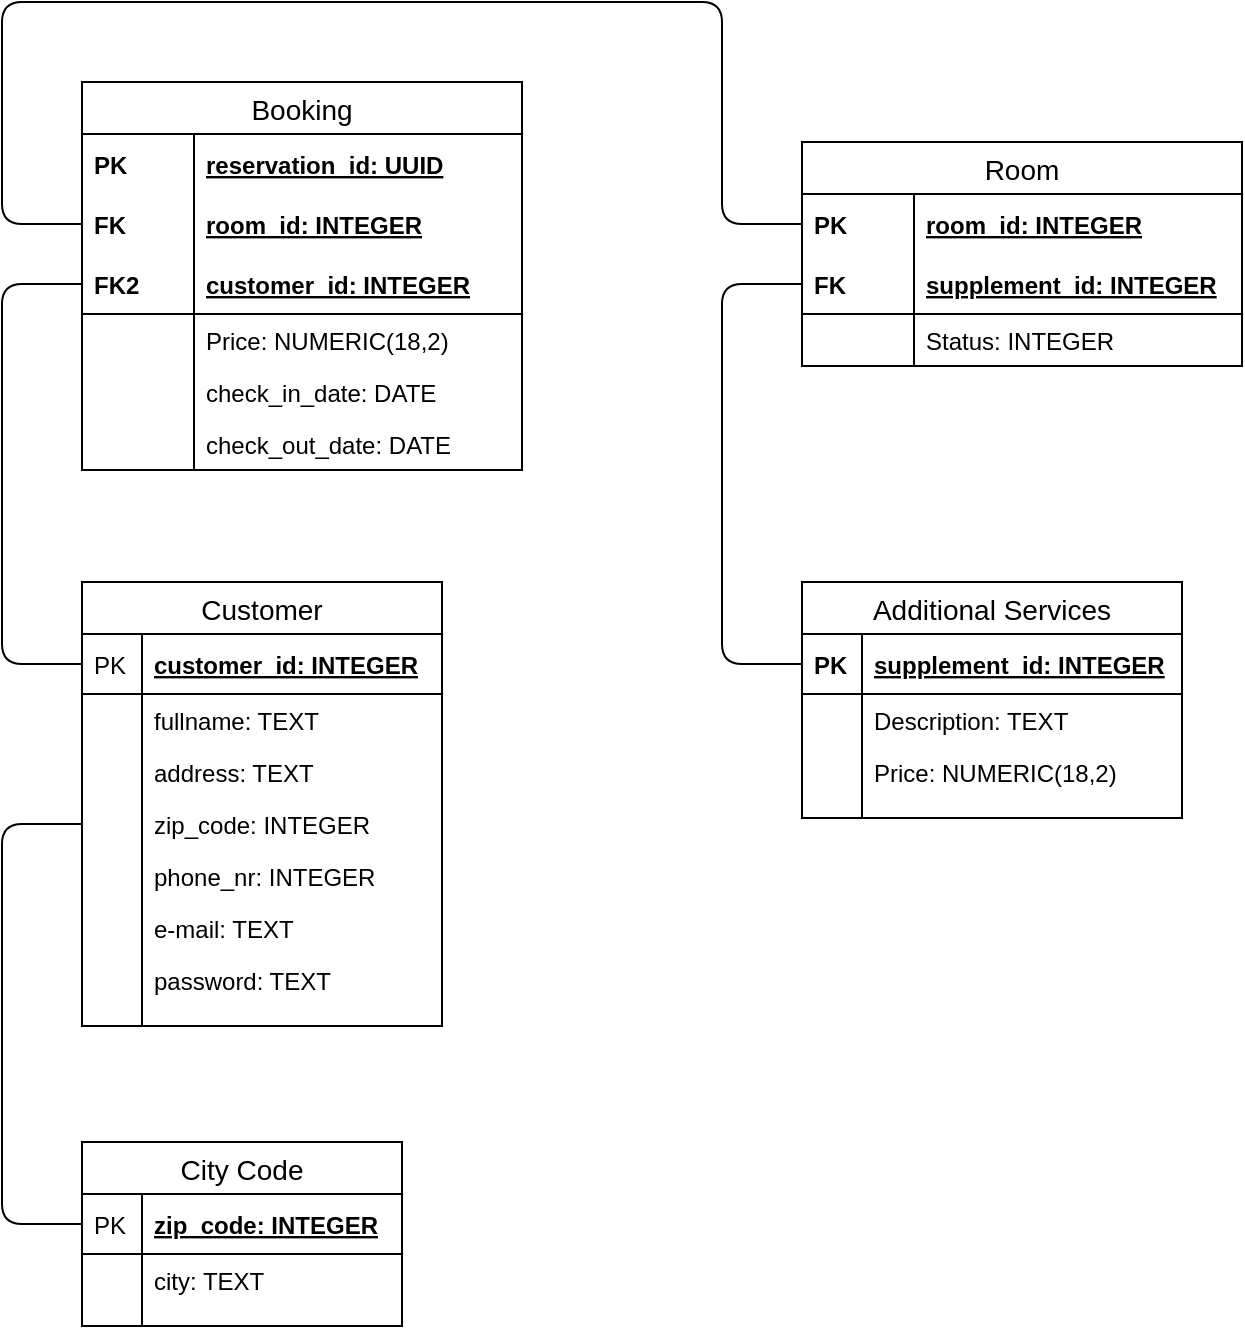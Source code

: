 <mxfile version="13.1.3" type="device"><diagram id="ccUuxILNlvS96HXpuqNf" name="Page-1"><mxGraphModel dx="1040" dy="643" grid="1" gridSize="10" guides="1" tooltips="1" connect="1" arrows="1" fold="1" page="1" pageScale="1" pageWidth="827" pageHeight="1169" math="0" shadow="0"><root><mxCell id="0"/><mxCell id="1" parent="0"/><mxCell id="Q5q3B1kWtD_W7EkZ6vJk-99" value="" style="endArrow=none;html=1;exitX=0;exitY=0.5;exitDx=0;exitDy=0;entryX=0;entryY=0.5;entryDx=0;entryDy=0;" edge="1" parent="1" source="Q5q3B1kWtD_W7EkZ6vJk-58" target="Q5q3B1kWtD_W7EkZ6vJk-78"><mxGeometry width="50" height="50" relative="1" as="geometry"><mxPoint x="100" y="500" as="sourcePoint"/><mxPoint x="90" y="350" as="targetPoint"/><Array as="points"><mxPoint x="90" y="541"/><mxPoint x="90" y="351"/></Array></mxGeometry></mxCell><mxCell id="Q5q3B1kWtD_W7EkZ6vJk-75" value="Booking" style="swimlane;fontStyle=0;childLayout=stackLayout;horizontal=1;startSize=26;horizontalStack=0;resizeParent=1;resizeParentMax=0;resizeLast=0;collapsible=1;marginBottom=0;align=center;fontSize=14;" vertex="1" parent="1"><mxGeometry x="130" y="250" width="220" height="194" as="geometry"/></mxCell><mxCell id="Q5q3B1kWtD_W7EkZ6vJk-76" value="reservation_id: UUID" style="shape=partialRectangle;top=0;left=0;right=0;bottom=0;align=left;verticalAlign=middle;fillColor=none;spacingLeft=60;spacingRight=4;overflow=hidden;rotatable=0;points=[[0,0.5],[1,0.5]];portConstraint=eastwest;dropTarget=0;fontStyle=5;fontSize=12;" vertex="1" parent="Q5q3B1kWtD_W7EkZ6vJk-75"><mxGeometry y="26" width="220" height="30" as="geometry"/></mxCell><mxCell id="Q5q3B1kWtD_W7EkZ6vJk-77" value="PK" style="shape=partialRectangle;fontStyle=1;top=0;left=0;bottom=0;fillColor=none;align=left;verticalAlign=middle;spacingLeft=4;spacingRight=4;overflow=hidden;rotatable=0;points=[];portConstraint=eastwest;part=1;fontSize=12;" vertex="1" connectable="0" parent="Q5q3B1kWtD_W7EkZ6vJk-76"><mxGeometry width="56" height="30" as="geometry"/></mxCell><mxCell id="Q5q3B1kWtD_W7EkZ6vJk-84" value="room_id: INTEGER" style="shape=partialRectangle;top=0;left=0;right=0;bottom=0;align=left;verticalAlign=middle;fillColor=none;spacingLeft=60;spacingRight=4;overflow=hidden;rotatable=0;points=[[0,0.5],[1,0.5]];portConstraint=eastwest;dropTarget=0;fontStyle=5;fontSize=12;" vertex="1" parent="Q5q3B1kWtD_W7EkZ6vJk-75"><mxGeometry y="56" width="220" height="30" as="geometry"/></mxCell><mxCell id="Q5q3B1kWtD_W7EkZ6vJk-85" value="FK" style="shape=partialRectangle;fontStyle=1;top=0;left=0;bottom=0;fillColor=none;align=left;verticalAlign=middle;spacingLeft=4;spacingRight=4;overflow=hidden;rotatable=0;points=[];portConstraint=eastwest;part=1;fontSize=12;" vertex="1" connectable="0" parent="Q5q3B1kWtD_W7EkZ6vJk-84"><mxGeometry width="56" height="30" as="geometry"/></mxCell><mxCell id="Q5q3B1kWtD_W7EkZ6vJk-78" value="customer_id: INTEGER" style="shape=partialRectangle;top=0;left=0;right=0;bottom=1;align=left;verticalAlign=middle;fillColor=none;spacingLeft=60;spacingRight=4;overflow=hidden;rotatable=0;points=[[0,0.5],[1,0.5]];portConstraint=eastwest;dropTarget=0;fontStyle=5;fontSize=12;" vertex="1" parent="Q5q3B1kWtD_W7EkZ6vJk-75"><mxGeometry y="86" width="220" height="30" as="geometry"/></mxCell><mxCell id="Q5q3B1kWtD_W7EkZ6vJk-79" value="FK2" style="shape=partialRectangle;fontStyle=1;top=0;left=0;bottom=0;fillColor=none;align=left;verticalAlign=middle;spacingLeft=4;spacingRight=4;overflow=hidden;rotatable=0;points=[];portConstraint=eastwest;part=1;fontSize=12;" vertex="1" connectable="0" parent="Q5q3B1kWtD_W7EkZ6vJk-78"><mxGeometry width="56" height="30" as="geometry"/></mxCell><mxCell id="Q5q3B1kWtD_W7EkZ6vJk-80" value="Price: NUMERIC(18,2)" style="shape=partialRectangle;top=0;left=0;right=0;bottom=0;align=left;verticalAlign=top;fillColor=none;spacingLeft=60;spacingRight=4;overflow=hidden;rotatable=0;points=[[0,0.5],[1,0.5]];portConstraint=eastwest;dropTarget=0;fontSize=12;" vertex="1" parent="Q5q3B1kWtD_W7EkZ6vJk-75"><mxGeometry y="116" width="220" height="26" as="geometry"/></mxCell><mxCell id="Q5q3B1kWtD_W7EkZ6vJk-81" value="" style="shape=partialRectangle;top=0;left=0;bottom=0;fillColor=none;align=left;verticalAlign=top;spacingLeft=4;spacingRight=4;overflow=hidden;rotatable=0;points=[];portConstraint=eastwest;part=1;fontSize=12;" vertex="1" connectable="0" parent="Q5q3B1kWtD_W7EkZ6vJk-80"><mxGeometry width="56" height="26" as="geometry"/></mxCell><mxCell id="Q5q3B1kWtD_W7EkZ6vJk-94" value="check_in_date: DATE" style="shape=partialRectangle;top=0;left=0;right=0;bottom=0;align=left;verticalAlign=top;fillColor=none;spacingLeft=60;spacingRight=4;overflow=hidden;rotatable=0;points=[[0,0.5],[1,0.5]];portConstraint=eastwest;dropTarget=0;fontSize=12;" vertex="1" parent="Q5q3B1kWtD_W7EkZ6vJk-75"><mxGeometry y="142" width="220" height="26" as="geometry"/></mxCell><mxCell id="Q5q3B1kWtD_W7EkZ6vJk-95" value="" style="shape=partialRectangle;top=0;left=0;bottom=0;fillColor=none;align=left;verticalAlign=top;spacingLeft=4;spacingRight=4;overflow=hidden;rotatable=0;points=[];portConstraint=eastwest;part=1;fontSize=12;" vertex="1" connectable="0" parent="Q5q3B1kWtD_W7EkZ6vJk-94"><mxGeometry width="56" height="26" as="geometry"/></mxCell><mxCell id="Q5q3B1kWtD_W7EkZ6vJk-96" value="check_out_date: DATE" style="shape=partialRectangle;top=0;left=0;right=0;bottom=0;align=left;verticalAlign=top;fillColor=none;spacingLeft=60;spacingRight=4;overflow=hidden;rotatable=0;points=[[0,0.5],[1,0.5]];portConstraint=eastwest;dropTarget=0;fontSize=12;" vertex="1" parent="Q5q3B1kWtD_W7EkZ6vJk-75"><mxGeometry y="168" width="220" height="26" as="geometry"/></mxCell><mxCell id="Q5q3B1kWtD_W7EkZ6vJk-97" value="" style="shape=partialRectangle;top=0;left=0;bottom=0;fillColor=none;align=left;verticalAlign=top;spacingLeft=4;spacingRight=4;overflow=hidden;rotatable=0;points=[];portConstraint=eastwest;part=1;fontSize=12;" vertex="1" connectable="0" parent="Q5q3B1kWtD_W7EkZ6vJk-96"><mxGeometry width="56" height="26" as="geometry"/></mxCell><mxCell id="Q5q3B1kWtD_W7EkZ6vJk-102" value="" style="endArrow=none;html=1;entryX=0;entryY=0.5;entryDx=0;entryDy=0;exitX=0;exitY=0.5;exitDx=0;exitDy=0;" edge="1" parent="1" source="Q5q3B1kWtD_W7EkZ6vJk-84" target="Q5q3B1kWtD_W7EkZ6vJk-69"><mxGeometry width="50" height="50" relative="1" as="geometry"><mxPoint x="90" y="310" as="sourcePoint"/><mxPoint x="420" y="280" as="targetPoint"/><Array as="points"><mxPoint x="90" y="321"/><mxPoint x="90" y="210"/><mxPoint x="450" y="210"/><mxPoint x="450" y="321"/></Array></mxGeometry></mxCell><mxCell id="Q5q3B1kWtD_W7EkZ6vJk-68" value="Room" style="swimlane;fontStyle=0;childLayout=stackLayout;horizontal=1;startSize=26;horizontalStack=0;resizeParent=1;resizeParentMax=0;resizeLast=0;collapsible=1;marginBottom=0;align=center;fontSize=14;" vertex="1" parent="1"><mxGeometry x="490" y="280" width="220" height="112" as="geometry"/></mxCell><mxCell id="Q5q3B1kWtD_W7EkZ6vJk-69" value="room_id: INTEGER" style="shape=partialRectangle;top=0;left=0;right=0;bottom=0;align=left;verticalAlign=middle;fillColor=none;spacingLeft=60;spacingRight=4;overflow=hidden;rotatable=0;points=[[0,0.5],[1,0.5]];portConstraint=eastwest;dropTarget=0;fontStyle=5;fontSize=12;" vertex="1" parent="Q5q3B1kWtD_W7EkZ6vJk-68"><mxGeometry y="26" width="220" height="30" as="geometry"/></mxCell><mxCell id="Q5q3B1kWtD_W7EkZ6vJk-70" value="PK" style="shape=partialRectangle;fontStyle=1;top=0;left=0;bottom=0;fillColor=none;align=left;verticalAlign=middle;spacingLeft=4;spacingRight=4;overflow=hidden;rotatable=0;points=[];portConstraint=eastwest;part=1;fontSize=12;" vertex="1" connectable="0" parent="Q5q3B1kWtD_W7EkZ6vJk-69"><mxGeometry width="56" height="30" as="geometry"/></mxCell><mxCell id="Q5q3B1kWtD_W7EkZ6vJk-71" value="supplement_id: INTEGER" style="shape=partialRectangle;top=0;left=0;right=0;bottom=1;align=left;verticalAlign=middle;fillColor=none;spacingLeft=60;spacingRight=4;overflow=hidden;rotatable=0;points=[[0,0.5],[1,0.5]];portConstraint=eastwest;dropTarget=0;fontStyle=5;fontSize=12;" vertex="1" parent="Q5q3B1kWtD_W7EkZ6vJk-68"><mxGeometry y="56" width="220" height="30" as="geometry"/></mxCell><mxCell id="Q5q3B1kWtD_W7EkZ6vJk-72" value="FK" style="shape=partialRectangle;fontStyle=1;top=0;left=0;bottom=0;fillColor=none;align=left;verticalAlign=middle;spacingLeft=4;spacingRight=4;overflow=hidden;rotatable=0;points=[];portConstraint=eastwest;part=1;fontSize=12;" vertex="1" connectable="0" parent="Q5q3B1kWtD_W7EkZ6vJk-71"><mxGeometry width="56" height="30" as="geometry"/></mxCell><mxCell id="Q5q3B1kWtD_W7EkZ6vJk-73" value="Status: INTEGER" style="shape=partialRectangle;top=0;left=0;right=0;bottom=0;align=left;verticalAlign=top;fillColor=none;spacingLeft=60;spacingRight=4;overflow=hidden;rotatable=0;points=[[0,0.5],[1,0.5]];portConstraint=eastwest;dropTarget=0;fontSize=12;" vertex="1" parent="Q5q3B1kWtD_W7EkZ6vJk-68"><mxGeometry y="86" width="220" height="26" as="geometry"/></mxCell><mxCell id="Q5q3B1kWtD_W7EkZ6vJk-74" value="" style="shape=partialRectangle;top=0;left=0;bottom=0;fillColor=none;align=left;verticalAlign=top;spacingLeft=4;spacingRight=4;overflow=hidden;rotatable=0;points=[];portConstraint=eastwest;part=1;fontSize=12;" vertex="1" connectable="0" parent="Q5q3B1kWtD_W7EkZ6vJk-73"><mxGeometry width="56" height="26" as="geometry"/></mxCell><mxCell id="Q5q3B1kWtD_W7EkZ6vJk-24" value="Additional Services" style="swimlane;fontStyle=0;childLayout=stackLayout;horizontal=1;startSize=26;horizontalStack=0;resizeParent=1;resizeParentMax=0;resizeLast=0;collapsible=1;marginBottom=0;align=center;fontSize=14;" vertex="1" parent="1"><mxGeometry x="490" y="500" width="190" height="118" as="geometry"/></mxCell><mxCell id="Q5q3B1kWtD_W7EkZ6vJk-25" value="supplement_id: INTEGER" style="shape=partialRectangle;top=0;left=0;right=0;bottom=1;align=left;verticalAlign=middle;fillColor=none;spacingLeft=34;spacingRight=4;overflow=hidden;rotatable=0;points=[[0,0.5],[1,0.5]];portConstraint=eastwest;dropTarget=0;fontStyle=5;fontSize=12;" vertex="1" parent="Q5q3B1kWtD_W7EkZ6vJk-24"><mxGeometry y="26" width="190" height="30" as="geometry"/></mxCell><mxCell id="Q5q3B1kWtD_W7EkZ6vJk-26" value="PK" style="shape=partialRectangle;top=0;left=0;bottom=0;fillColor=none;align=left;verticalAlign=middle;spacingLeft=4;spacingRight=4;overflow=hidden;rotatable=0;points=[];portConstraint=eastwest;part=1;fontSize=12;fontStyle=1" vertex="1" connectable="0" parent="Q5q3B1kWtD_W7EkZ6vJk-25"><mxGeometry width="30" height="30" as="geometry"/></mxCell><mxCell id="Q5q3B1kWtD_W7EkZ6vJk-27" value="Description: TEXT" style="shape=partialRectangle;top=0;left=0;right=0;bottom=0;align=left;verticalAlign=top;fillColor=none;spacingLeft=34;spacingRight=4;overflow=hidden;rotatable=0;points=[[0,0.5],[1,0.5]];portConstraint=eastwest;dropTarget=0;fontSize=12;" vertex="1" parent="Q5q3B1kWtD_W7EkZ6vJk-24"><mxGeometry y="56" width="190" height="26" as="geometry"/></mxCell><mxCell id="Q5q3B1kWtD_W7EkZ6vJk-28" value="" style="shape=partialRectangle;top=0;left=0;bottom=0;fillColor=none;align=left;verticalAlign=top;spacingLeft=4;spacingRight=4;overflow=hidden;rotatable=0;points=[];portConstraint=eastwest;part=1;fontSize=12;" vertex="1" connectable="0" parent="Q5q3B1kWtD_W7EkZ6vJk-27"><mxGeometry width="30" height="26" as="geometry"/></mxCell><mxCell id="Q5q3B1kWtD_W7EkZ6vJk-29" value="Price: NUMERIC(18,2)" style="shape=partialRectangle;top=0;left=0;right=0;bottom=0;align=left;verticalAlign=top;fillColor=none;spacingLeft=34;spacingRight=4;overflow=hidden;rotatable=0;points=[[0,0.5],[1,0.5]];portConstraint=eastwest;dropTarget=0;fontSize=12;" vertex="1" parent="Q5q3B1kWtD_W7EkZ6vJk-24"><mxGeometry y="82" width="190" height="26" as="geometry"/></mxCell><mxCell id="Q5q3B1kWtD_W7EkZ6vJk-30" value="" style="shape=partialRectangle;top=0;left=0;bottom=0;fillColor=none;align=left;verticalAlign=top;spacingLeft=4;spacingRight=4;overflow=hidden;rotatable=0;points=[];portConstraint=eastwest;part=1;fontSize=12;" vertex="1" connectable="0" parent="Q5q3B1kWtD_W7EkZ6vJk-29"><mxGeometry width="30" height="26" as="geometry"/></mxCell><mxCell id="Q5q3B1kWtD_W7EkZ6vJk-33" value="" style="shape=partialRectangle;top=0;left=0;right=0;bottom=0;align=left;verticalAlign=top;fillColor=none;spacingLeft=34;spacingRight=4;overflow=hidden;rotatable=0;points=[[0,0.5],[1,0.5]];portConstraint=eastwest;dropTarget=0;fontSize=12;" vertex="1" parent="Q5q3B1kWtD_W7EkZ6vJk-24"><mxGeometry y="108" width="190" height="10" as="geometry"/></mxCell><mxCell id="Q5q3B1kWtD_W7EkZ6vJk-34" value="" style="shape=partialRectangle;top=0;left=0;bottom=0;fillColor=none;align=left;verticalAlign=top;spacingLeft=4;spacingRight=4;overflow=hidden;rotatable=0;points=[];portConstraint=eastwest;part=1;fontSize=12;" vertex="1" connectable="0" parent="Q5q3B1kWtD_W7EkZ6vJk-33"><mxGeometry width="30" height="10" as="geometry"/></mxCell><mxCell id="Q5q3B1kWtD_W7EkZ6vJk-103" value="" style="endArrow=none;html=1;entryX=0;entryY=0.5;entryDx=0;entryDy=0;exitX=0;exitY=0.5;exitDx=0;exitDy=0;" edge="1" parent="1" source="Q5q3B1kWtD_W7EkZ6vJk-25" target="Q5q3B1kWtD_W7EkZ6vJk-71"><mxGeometry width="50" height="50" relative="1" as="geometry"><mxPoint x="420" y="420" as="sourcePoint"/><mxPoint x="470" y="370" as="targetPoint"/><Array as="points"><mxPoint x="450" y="541"/><mxPoint x="450" y="351"/></Array></mxGeometry></mxCell><mxCell id="Q5q3B1kWtD_W7EkZ6vJk-57" value="Customer" style="swimlane;fontStyle=0;childLayout=stackLayout;horizontal=1;startSize=26;horizontalStack=0;resizeParent=1;resizeParentMax=0;resizeLast=0;collapsible=1;marginBottom=0;align=center;fontSize=14;" vertex="1" parent="1"><mxGeometry x="130" y="500" width="180" height="222" as="geometry"/></mxCell><mxCell id="Q5q3B1kWtD_W7EkZ6vJk-58" value="customer_id: INTEGER" style="shape=partialRectangle;top=0;left=0;right=0;bottom=1;align=left;verticalAlign=middle;fillColor=none;spacingLeft=34;spacingRight=4;overflow=hidden;rotatable=0;points=[[0,0.5],[1,0.5]];portConstraint=eastwest;dropTarget=0;fontStyle=5;fontSize=12;" vertex="1" parent="Q5q3B1kWtD_W7EkZ6vJk-57"><mxGeometry y="26" width="180" height="30" as="geometry"/></mxCell><mxCell id="Q5q3B1kWtD_W7EkZ6vJk-59" value="PK" style="shape=partialRectangle;top=0;left=0;bottom=0;fillColor=none;align=left;verticalAlign=middle;spacingLeft=4;spacingRight=4;overflow=hidden;rotatable=0;points=[];portConstraint=eastwest;part=1;fontSize=12;" vertex="1" connectable="0" parent="Q5q3B1kWtD_W7EkZ6vJk-58"><mxGeometry width="30" height="30" as="geometry"/></mxCell><mxCell id="Q5q3B1kWtD_W7EkZ6vJk-60" value="fullname: TEXT" style="shape=partialRectangle;top=0;left=0;right=0;bottom=0;align=left;verticalAlign=top;fillColor=none;spacingLeft=34;spacingRight=4;overflow=hidden;rotatable=0;points=[[0,0.5],[1,0.5]];portConstraint=eastwest;dropTarget=0;fontSize=12;" vertex="1" parent="Q5q3B1kWtD_W7EkZ6vJk-57"><mxGeometry y="56" width="180" height="26" as="geometry"/></mxCell><mxCell id="Q5q3B1kWtD_W7EkZ6vJk-61" value="" style="shape=partialRectangle;top=0;left=0;bottom=0;fillColor=none;align=left;verticalAlign=top;spacingLeft=4;spacingRight=4;overflow=hidden;rotatable=0;points=[];portConstraint=eastwest;part=1;fontSize=12;" vertex="1" connectable="0" parent="Q5q3B1kWtD_W7EkZ6vJk-60"><mxGeometry width="30" height="26" as="geometry"/></mxCell><mxCell id="Q5q3B1kWtD_W7EkZ6vJk-62" value="address: TEXT" style="shape=partialRectangle;top=0;left=0;right=0;bottom=0;align=left;verticalAlign=top;fillColor=none;spacingLeft=34;spacingRight=4;overflow=hidden;rotatable=0;points=[[0,0.5],[1,0.5]];portConstraint=eastwest;dropTarget=0;fontSize=12;" vertex="1" parent="Q5q3B1kWtD_W7EkZ6vJk-57"><mxGeometry y="82" width="180" height="26" as="geometry"/></mxCell><mxCell id="Q5q3B1kWtD_W7EkZ6vJk-63" value="" style="shape=partialRectangle;top=0;left=0;bottom=0;fillColor=none;align=left;verticalAlign=top;spacingLeft=4;spacingRight=4;overflow=hidden;rotatable=0;points=[];portConstraint=eastwest;part=1;fontSize=12;" vertex="1" connectable="0" parent="Q5q3B1kWtD_W7EkZ6vJk-62"><mxGeometry width="30" height="26" as="geometry"/></mxCell><mxCell id="Q5q3B1kWtD_W7EkZ6vJk-86" value="zip_code: INTEGER" style="shape=partialRectangle;top=0;left=0;right=0;bottom=0;align=left;verticalAlign=top;fillColor=none;spacingLeft=34;spacingRight=4;overflow=hidden;rotatable=0;points=[[0,0.5],[1,0.5]];portConstraint=eastwest;dropTarget=0;fontSize=12;" vertex="1" parent="Q5q3B1kWtD_W7EkZ6vJk-57"><mxGeometry y="108" width="180" height="26" as="geometry"/></mxCell><mxCell id="Q5q3B1kWtD_W7EkZ6vJk-87" value="" style="shape=partialRectangle;top=0;left=0;bottom=0;fillColor=none;align=left;verticalAlign=top;spacingLeft=4;spacingRight=4;overflow=hidden;rotatable=0;points=[];portConstraint=eastwest;part=1;fontSize=12;" vertex="1" connectable="0" parent="Q5q3B1kWtD_W7EkZ6vJk-86"><mxGeometry width="30" height="26" as="geometry"/></mxCell><mxCell id="Q5q3B1kWtD_W7EkZ6vJk-90" value="phone_nr: INTEGER" style="shape=partialRectangle;top=0;left=0;right=0;bottom=0;align=left;verticalAlign=top;fillColor=none;spacingLeft=34;spacingRight=4;overflow=hidden;rotatable=0;points=[[0,0.5],[1,0.5]];portConstraint=eastwest;dropTarget=0;fontSize=12;" vertex="1" parent="Q5q3B1kWtD_W7EkZ6vJk-57"><mxGeometry y="134" width="180" height="26" as="geometry"/></mxCell><mxCell id="Q5q3B1kWtD_W7EkZ6vJk-91" value="" style="shape=partialRectangle;top=0;left=0;bottom=0;fillColor=none;align=left;verticalAlign=top;spacingLeft=4;spacingRight=4;overflow=hidden;rotatable=0;points=[];portConstraint=eastwest;part=1;fontSize=12;" vertex="1" connectable="0" parent="Q5q3B1kWtD_W7EkZ6vJk-90"><mxGeometry width="30" height="26" as="geometry"/></mxCell><mxCell id="Q5q3B1kWtD_W7EkZ6vJk-64" value="e-mail: TEXT" style="shape=partialRectangle;top=0;left=0;right=0;bottom=0;align=left;verticalAlign=top;fillColor=none;spacingLeft=34;spacingRight=4;overflow=hidden;rotatable=0;points=[[0,0.5],[1,0.5]];portConstraint=eastwest;dropTarget=0;fontSize=12;" vertex="1" parent="Q5q3B1kWtD_W7EkZ6vJk-57"><mxGeometry y="160" width="180" height="26" as="geometry"/></mxCell><mxCell id="Q5q3B1kWtD_W7EkZ6vJk-65" value="" style="shape=partialRectangle;top=0;left=0;bottom=0;fillColor=none;align=left;verticalAlign=top;spacingLeft=4;spacingRight=4;overflow=hidden;rotatable=0;points=[];portConstraint=eastwest;part=1;fontSize=12;" vertex="1" connectable="0" parent="Q5q3B1kWtD_W7EkZ6vJk-64"><mxGeometry width="30" height="26" as="geometry"/></mxCell><mxCell id="Q5q3B1kWtD_W7EkZ6vJk-92" value="password: TEXT" style="shape=partialRectangle;top=0;left=0;right=0;bottom=0;align=left;verticalAlign=top;fillColor=none;spacingLeft=34;spacingRight=4;overflow=hidden;rotatable=0;points=[[0,0.5],[1,0.5]];portConstraint=eastwest;dropTarget=0;fontSize=12;" vertex="1" parent="Q5q3B1kWtD_W7EkZ6vJk-57"><mxGeometry y="186" width="180" height="26" as="geometry"/></mxCell><mxCell id="Q5q3B1kWtD_W7EkZ6vJk-93" value="" style="shape=partialRectangle;top=0;left=0;bottom=0;fillColor=none;align=left;verticalAlign=top;spacingLeft=4;spacingRight=4;overflow=hidden;rotatable=0;points=[];portConstraint=eastwest;part=1;fontSize=12;" vertex="1" connectable="0" parent="Q5q3B1kWtD_W7EkZ6vJk-92"><mxGeometry width="30" height="26" as="geometry"/></mxCell><mxCell id="Q5q3B1kWtD_W7EkZ6vJk-66" value="" style="shape=partialRectangle;top=0;left=0;right=0;bottom=0;align=left;verticalAlign=top;fillColor=none;spacingLeft=34;spacingRight=4;overflow=hidden;rotatable=0;points=[[0,0.5],[1,0.5]];portConstraint=eastwest;dropTarget=0;fontSize=12;" vertex="1" parent="Q5q3B1kWtD_W7EkZ6vJk-57"><mxGeometry y="212" width="180" height="10" as="geometry"/></mxCell><mxCell id="Q5q3B1kWtD_W7EkZ6vJk-67" value="" style="shape=partialRectangle;top=0;left=0;bottom=0;fillColor=none;align=left;verticalAlign=top;spacingLeft=4;spacingRight=4;overflow=hidden;rotatable=0;points=[];portConstraint=eastwest;part=1;fontSize=12;" vertex="1" connectable="0" parent="Q5q3B1kWtD_W7EkZ6vJk-66"><mxGeometry width="30" height="10" as="geometry"/></mxCell><mxCell id="Q5q3B1kWtD_W7EkZ6vJk-122" value="" style="endArrow=none;html=1;entryX=0;entryY=0.5;entryDx=0;entryDy=0;exitX=0;exitY=0.5;exitDx=0;exitDy=0;" edge="1" parent="1" source="Q5q3B1kWtD_W7EkZ6vJk-112" target="Q5q3B1kWtD_W7EkZ6vJk-86"><mxGeometry width="50" height="50" relative="1" as="geometry"><mxPoint x="60" y="670" as="sourcePoint"/><mxPoint x="110" y="620" as="targetPoint"/><Array as="points"><mxPoint x="90" y="821"/><mxPoint x="90" y="621"/></Array></mxGeometry></mxCell><mxCell id="Q5q3B1kWtD_W7EkZ6vJk-111" value="City Code" style="swimlane;fontStyle=0;childLayout=stackLayout;horizontal=1;startSize=26;horizontalStack=0;resizeParent=1;resizeParentMax=0;resizeLast=0;collapsible=1;marginBottom=0;align=center;fontSize=14;" vertex="1" parent="1"><mxGeometry x="130" y="780" width="160" height="92" as="geometry"/></mxCell><mxCell id="Q5q3B1kWtD_W7EkZ6vJk-112" value="zip_code: INTEGER" style="shape=partialRectangle;top=0;left=0;right=0;bottom=1;align=left;verticalAlign=middle;fillColor=none;spacingLeft=34;spacingRight=4;overflow=hidden;rotatable=0;points=[[0,0.5],[1,0.5]];portConstraint=eastwest;dropTarget=0;fontStyle=5;fontSize=12;" vertex="1" parent="Q5q3B1kWtD_W7EkZ6vJk-111"><mxGeometry y="26" width="160" height="30" as="geometry"/></mxCell><mxCell id="Q5q3B1kWtD_W7EkZ6vJk-113" value="PK" style="shape=partialRectangle;top=0;left=0;bottom=0;fillColor=none;align=left;verticalAlign=middle;spacingLeft=4;spacingRight=4;overflow=hidden;rotatable=0;points=[];portConstraint=eastwest;part=1;fontSize=12;" vertex="1" connectable="0" parent="Q5q3B1kWtD_W7EkZ6vJk-112"><mxGeometry width="30" height="30" as="geometry"/></mxCell><mxCell id="Q5q3B1kWtD_W7EkZ6vJk-114" value="city: TEXT" style="shape=partialRectangle;top=0;left=0;right=0;bottom=0;align=left;verticalAlign=top;fillColor=none;spacingLeft=34;spacingRight=4;overflow=hidden;rotatable=0;points=[[0,0.5],[1,0.5]];portConstraint=eastwest;dropTarget=0;fontSize=12;" vertex="1" parent="Q5q3B1kWtD_W7EkZ6vJk-111"><mxGeometry y="56" width="160" height="26" as="geometry"/></mxCell><mxCell id="Q5q3B1kWtD_W7EkZ6vJk-115" value="" style="shape=partialRectangle;top=0;left=0;bottom=0;fillColor=none;align=left;verticalAlign=top;spacingLeft=4;spacingRight=4;overflow=hidden;rotatable=0;points=[];portConstraint=eastwest;part=1;fontSize=12;" vertex="1" connectable="0" parent="Q5q3B1kWtD_W7EkZ6vJk-114"><mxGeometry width="30" height="26" as="geometry"/></mxCell><mxCell id="Q5q3B1kWtD_W7EkZ6vJk-120" value="" style="shape=partialRectangle;top=0;left=0;right=0;bottom=0;align=left;verticalAlign=top;fillColor=none;spacingLeft=34;spacingRight=4;overflow=hidden;rotatable=0;points=[[0,0.5],[1,0.5]];portConstraint=eastwest;dropTarget=0;fontSize=12;" vertex="1" parent="Q5q3B1kWtD_W7EkZ6vJk-111"><mxGeometry y="82" width="160" height="10" as="geometry"/></mxCell><mxCell id="Q5q3B1kWtD_W7EkZ6vJk-121" value="" style="shape=partialRectangle;top=0;left=0;bottom=0;fillColor=none;align=left;verticalAlign=top;spacingLeft=4;spacingRight=4;overflow=hidden;rotatable=0;points=[];portConstraint=eastwest;part=1;fontSize=12;" vertex="1" connectable="0" parent="Q5q3B1kWtD_W7EkZ6vJk-120"><mxGeometry width="30" height="10" as="geometry"/></mxCell></root></mxGraphModel></diagram></mxfile>